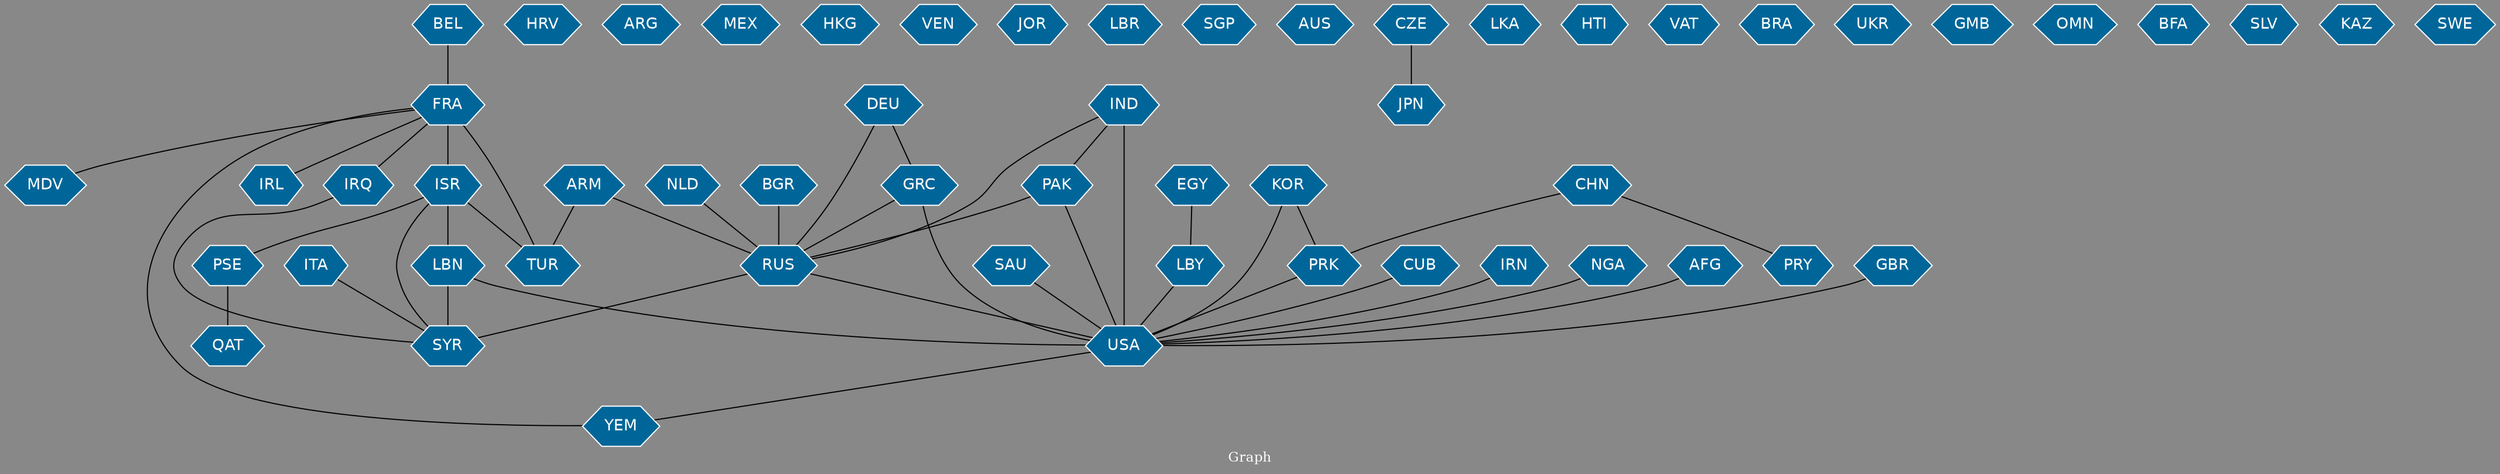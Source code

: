 // Countries together in item graph
graph {
	graph [bgcolor="#888888" fontcolor=white fontsize=12 label="Graph" outputorder=edgesfirst overlap=prism]
	node [color=white fillcolor="#006699" fontcolor=white fontname=Helvetica shape=hexagon style=filled]
	edge [arrowhead=open color=black fontcolor=white fontname=Courier fontsize=12]
		PAK [label=PAK]
		ISR [label=ISR]
		LBN [label=LBN]
		FRA [label=FRA]
		AFG [label=AFG]
		YEM [label=YEM]
		RUS [label=RUS]
		HRV [label=HRV]
		ARG [label=ARG]
		GBR [label=GBR]
		MEX [label=MEX]
		USA [label=USA]
		SAU [label=SAU]
		IND [label=IND]
		KOR [label=KOR]
		LBY [label=LBY]
		DEU [label=DEU]
		HKG [label=HKG]
		SYR [label=SYR]
		IRQ [label=IRQ]
		GRC [label=GRC]
		BEL [label=BEL]
		PSE [label=PSE]
		CUB [label=CUB]
		CHN [label=CHN]
		IRN [label=IRN]
		PRK [label=PRK]
		VEN [label=VEN]
		JOR [label=JOR]
		LBR [label=LBR]
		BGR [label=BGR]
		MDV [label=MDV]
		ARM [label=ARM]
		SGP [label=SGP]
		AUS [label=AUS]
		EGY [label=EGY]
		JPN [label=JPN]
		ITA [label=ITA]
		LKA [label=LKA]
		HTI [label=HTI]
		VAT [label=VAT]
		NGA [label=NGA]
		BRA [label=BRA]
		TUR [label=TUR]
		IRL [label=IRL]
		UKR [label=UKR]
		GMB [label=GMB]
		OMN [label=OMN]
		QAT [label=QAT]
		BFA [label=BFA]
		SLV [label=SLV]
		CZE [label=CZE]
		PRY [label=PRY]
		KAZ [label=KAZ]
		SWE [label=SWE]
		NLD [label=NLD]
			GRC -- RUS [weight=1]
			FRA -- MDV [weight=1]
			BGR -- RUS [weight=2]
			ISR -- PSE [weight=4]
			NGA -- USA [weight=1]
			DEU -- RUS [weight=1]
			IND -- PAK [weight=1]
			CHN -- PRK [weight=1]
			KOR -- USA [weight=3]
			GRC -- USA [weight=1]
			ISR -- SYR [weight=1]
			ARM -- RUS [weight=1]
			PSE -- QAT [weight=1]
			ITA -- SYR [weight=1]
			ISR -- TUR [weight=1]
			PAK -- USA [weight=1]
			RUS -- SYR [weight=2]
			FRA -- IRQ [weight=2]
			IND -- USA [weight=13]
			ARM -- TUR [weight=1]
			FRA -- TUR [weight=1]
			IND -- RUS [weight=1]
			LBN -- USA [weight=2]
			NLD -- RUS [weight=1]
			KOR -- PRK [weight=2]
			CHN -- PRY [weight=1]
			PAK -- RUS [weight=1]
			RUS -- USA [weight=1]
			FRA -- IRL [weight=3]
			LBN -- SYR [weight=3]
			BEL -- FRA [weight=3]
			IRQ -- SYR [weight=1]
			IRN -- USA [weight=2]
			CUB -- USA [weight=5]
			LBY -- USA [weight=1]
			DEU -- GRC [weight=1]
			CZE -- JPN [weight=1]
			USA -- YEM [weight=2]
			FRA -- ISR [weight=9]
			EGY -- LBY [weight=1]
			FRA -- YEM [weight=2]
			PRK -- USA [weight=1]
			GBR -- USA [weight=1]
			ISR -- LBN [weight=16]
			AFG -- USA [weight=2]
			SAU -- USA [weight=5]
}